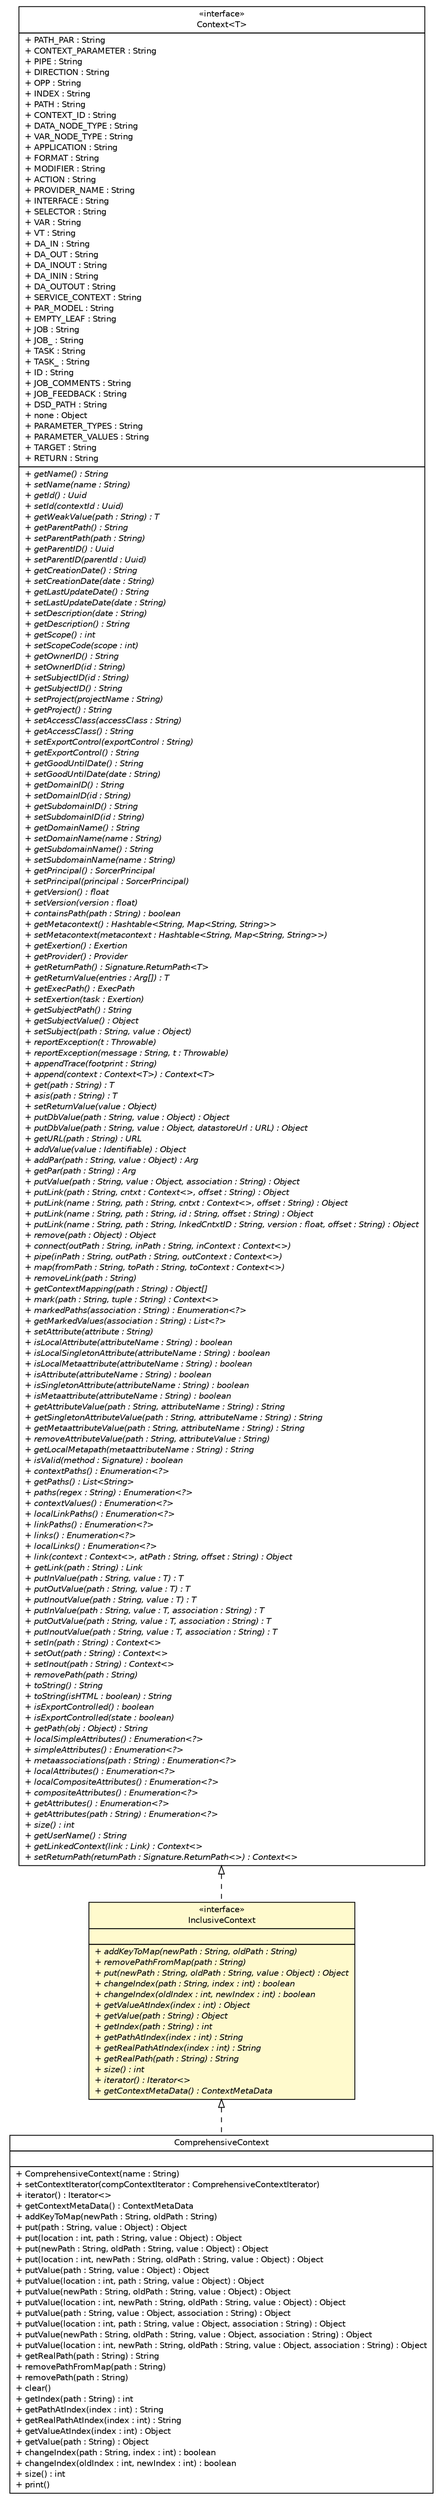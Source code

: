 #!/usr/local/bin/dot
#
# Class diagram 
# Generated by UMLGraph version R5_6 (http://www.umlgraph.org/)
#

digraph G {
	edge [fontname="Helvetica",fontsize=10,labelfontname="Helvetica",labelfontsize=10];
	node [fontname="Helvetica",fontsize=10,shape=plaintext];
	nodesep=0.25;
	ranksep=0.5;
	// sorcer.core.InclusiveContext
	c290997 [label=<<table title="sorcer.core.InclusiveContext" border="0" cellborder="1" cellspacing="0" cellpadding="2" port="p" bgcolor="lemonChiffon" href="./InclusiveContext.html">
		<tr><td><table border="0" cellspacing="0" cellpadding="1">
<tr><td align="center" balign="center"> &#171;interface&#187; </td></tr>
<tr><td align="center" balign="center"> InclusiveContext </td></tr>
		</table></td></tr>
		<tr><td><table border="0" cellspacing="0" cellpadding="1">
<tr><td align="left" balign="left">  </td></tr>
		</table></td></tr>
		<tr><td><table border="0" cellspacing="0" cellpadding="1">
<tr><td align="left" balign="left"><font face="Helvetica-Oblique" point-size="10.0"> + addKeyToMap(newPath : String, oldPath : String) </font></td></tr>
<tr><td align="left" balign="left"><font face="Helvetica-Oblique" point-size="10.0"> + removePathFromMap(path : String) </font></td></tr>
<tr><td align="left" balign="left"><font face="Helvetica-Oblique" point-size="10.0"> + put(newPath : String, oldPath : String, value : Object) : Object </font></td></tr>
<tr><td align="left" balign="left"><font face="Helvetica-Oblique" point-size="10.0"> + changeIndex(path : String, index : int) : boolean </font></td></tr>
<tr><td align="left" balign="left"><font face="Helvetica-Oblique" point-size="10.0"> + changeIndex(oldIndex : int, newIndex : int) : boolean </font></td></tr>
<tr><td align="left" balign="left"><font face="Helvetica-Oblique" point-size="10.0"> + getValueAtIndex(index : int) : Object </font></td></tr>
<tr><td align="left" balign="left"><font face="Helvetica-Oblique" point-size="10.0"> + getValue(path : String) : Object </font></td></tr>
<tr><td align="left" balign="left"><font face="Helvetica-Oblique" point-size="10.0"> + getIndex(path : String) : int </font></td></tr>
<tr><td align="left" balign="left"><font face="Helvetica-Oblique" point-size="10.0"> + getPathAtIndex(index : int) : String </font></td></tr>
<tr><td align="left" balign="left"><font face="Helvetica-Oblique" point-size="10.0"> + getRealPathAtIndex(index : int) : String </font></td></tr>
<tr><td align="left" balign="left"><font face="Helvetica-Oblique" point-size="10.0"> + getRealPath(path : String) : String </font></td></tr>
<tr><td align="left" balign="left"><font face="Helvetica-Oblique" point-size="10.0"> + size() : int </font></td></tr>
<tr><td align="left" balign="left"><font face="Helvetica-Oblique" point-size="10.0"> + iterator() : Iterator&lt;&gt; </font></td></tr>
<tr><td align="left" balign="left"><font face="Helvetica-Oblique" point-size="10.0"> + getContextMetaData() : ContextMetaData </font></td></tr>
		</table></td></tr>
		</table>>, URL="./InclusiveContext.html", fontname="Helvetica", fontcolor="black", fontsize=10.0];
	// sorcer.core.context.ComprehensiveContext
	c291064 [label=<<table title="sorcer.core.context.ComprehensiveContext" border="0" cellborder="1" cellspacing="0" cellpadding="2" port="p" href="./context/ComprehensiveContext.html">
		<tr><td><table border="0" cellspacing="0" cellpadding="1">
<tr><td align="center" balign="center"> ComprehensiveContext </td></tr>
		</table></td></tr>
		<tr><td><table border="0" cellspacing="0" cellpadding="1">
<tr><td align="left" balign="left">  </td></tr>
		</table></td></tr>
		<tr><td><table border="0" cellspacing="0" cellpadding="1">
<tr><td align="left" balign="left"> + ComprehensiveContext(name : String) </td></tr>
<tr><td align="left" balign="left"> + setContextIterator(compContextIterator : ComprehensiveContextIterator) </td></tr>
<tr><td align="left" balign="left"> + iterator() : Iterator&lt;&gt; </td></tr>
<tr><td align="left" balign="left"> + getContextMetaData() : ContextMetaData </td></tr>
<tr><td align="left" balign="left"> + addKeyToMap(newPath : String, oldPath : String) </td></tr>
<tr><td align="left" balign="left"> + put(path : String, value : Object) : Object </td></tr>
<tr><td align="left" balign="left"> + put(location : int, path : String, value : Object) : Object </td></tr>
<tr><td align="left" balign="left"> + put(newPath : String, oldPath : String, value : Object) : Object </td></tr>
<tr><td align="left" balign="left"> + put(location : int, newPath : String, oldPath : String, value : Object) : Object </td></tr>
<tr><td align="left" balign="left"> + putValue(path : String, value : Object) : Object </td></tr>
<tr><td align="left" balign="left"> + putValue(location : int, path : String, value : Object) : Object </td></tr>
<tr><td align="left" balign="left"> + putValue(newPath : String, oldPath : String, value : Object) : Object </td></tr>
<tr><td align="left" balign="left"> + putValue(location : int, newPath : String, oldPath : String, value : Object) : Object </td></tr>
<tr><td align="left" balign="left"> + putValue(path : String, value : Object, association : String) : Object </td></tr>
<tr><td align="left" balign="left"> + putValue(location : int, path : String, value : Object, association : String) : Object </td></tr>
<tr><td align="left" balign="left"> + putValue(newPath : String, oldPath : String, value : Object, association : String) : Object </td></tr>
<tr><td align="left" balign="left"> + putValue(location : int, newPath : String, oldPath : String, value : Object, association : String) : Object </td></tr>
<tr><td align="left" balign="left"> + getRealPath(path : String) : String </td></tr>
<tr><td align="left" balign="left"> + removePathFromMap(path : String) </td></tr>
<tr><td align="left" balign="left"> + removePath(path : String) </td></tr>
<tr><td align="left" balign="left"> + clear() </td></tr>
<tr><td align="left" balign="left"> + getIndex(path : String) : int </td></tr>
<tr><td align="left" balign="left"> + getPathAtIndex(index : int) : String </td></tr>
<tr><td align="left" balign="left"> + getRealPathAtIndex(index : int) : String </td></tr>
<tr><td align="left" balign="left"> + getValueAtIndex(index : int) : Object </td></tr>
<tr><td align="left" balign="left"> + getValue(path : String) : Object </td></tr>
<tr><td align="left" balign="left"> + changeIndex(path : String, index : int) : boolean </td></tr>
<tr><td align="left" balign="left"> + changeIndex(oldIndex : int, newIndex : int) : boolean </td></tr>
<tr><td align="left" balign="left"> + size() : int </td></tr>
<tr><td align="left" balign="left"> + print() </td></tr>
		</table></td></tr>
		</table>>, URL="./context/ComprehensiveContext.html", fontname="Helvetica", fontcolor="black", fontsize=10.0];
	// sorcer.service.Context<T>
	c291132 [label=<<table title="sorcer.service.Context" border="0" cellborder="1" cellspacing="0" cellpadding="2" port="p" href="../service/Context.html">
		<tr><td><table border="0" cellspacing="0" cellpadding="1">
<tr><td align="center" balign="center"> &#171;interface&#187; </td></tr>
<tr><td align="center" balign="center"> Context&lt;T&gt; </td></tr>
		</table></td></tr>
		<tr><td><table border="0" cellspacing="0" cellpadding="1">
<tr><td align="left" balign="left"> + PATH_PAR : String </td></tr>
<tr><td align="left" balign="left"> + CONTEXT_PARAMETER : String </td></tr>
<tr><td align="left" balign="left"> + PIPE : String </td></tr>
<tr><td align="left" balign="left"> + DIRECTION : String </td></tr>
<tr><td align="left" balign="left"> + OPP : String </td></tr>
<tr><td align="left" balign="left"> + INDEX : String </td></tr>
<tr><td align="left" balign="left"> + PATH : String </td></tr>
<tr><td align="left" balign="left"> + CONTEXT_ID : String </td></tr>
<tr><td align="left" balign="left"> + DATA_NODE_TYPE : String </td></tr>
<tr><td align="left" balign="left"> + VAR_NODE_TYPE : String </td></tr>
<tr><td align="left" balign="left"> + APPLICATION : String </td></tr>
<tr><td align="left" balign="left"> + FORMAT : String </td></tr>
<tr><td align="left" balign="left"> + MODIFIER : String </td></tr>
<tr><td align="left" balign="left"> + ACTION : String </td></tr>
<tr><td align="left" balign="left"> + PROVIDER_NAME : String </td></tr>
<tr><td align="left" balign="left"> + INTERFACE : String </td></tr>
<tr><td align="left" balign="left"> + SELECTOR : String </td></tr>
<tr><td align="left" balign="left"> + VAR : String </td></tr>
<tr><td align="left" balign="left"> + VT : String </td></tr>
<tr><td align="left" balign="left"> + DA_IN : String </td></tr>
<tr><td align="left" balign="left"> + DA_OUT : String </td></tr>
<tr><td align="left" balign="left"> + DA_INOUT : String </td></tr>
<tr><td align="left" balign="left"> + DA_ININ : String </td></tr>
<tr><td align="left" balign="left"> + DA_OUTOUT : String </td></tr>
<tr><td align="left" balign="left"> + SERVICE_CONTEXT : String </td></tr>
<tr><td align="left" balign="left"> + PAR_MODEL : String </td></tr>
<tr><td align="left" balign="left"> + EMPTY_LEAF : String </td></tr>
<tr><td align="left" balign="left"> + JOB : String </td></tr>
<tr><td align="left" balign="left"> + JOB_ : String </td></tr>
<tr><td align="left" balign="left"> + TASK : String </td></tr>
<tr><td align="left" balign="left"> + TASK_ : String </td></tr>
<tr><td align="left" balign="left"> + ID : String </td></tr>
<tr><td align="left" balign="left"> + JOB_COMMENTS : String </td></tr>
<tr><td align="left" balign="left"> + JOB_FEEDBACK : String </td></tr>
<tr><td align="left" balign="left"> + DSD_PATH : String </td></tr>
<tr><td align="left" balign="left"> + none : Object </td></tr>
<tr><td align="left" balign="left"> + PARAMETER_TYPES : String </td></tr>
<tr><td align="left" balign="left"> + PARAMETER_VALUES : String </td></tr>
<tr><td align="left" balign="left"> + TARGET : String </td></tr>
<tr><td align="left" balign="left"> + RETURN : String </td></tr>
		</table></td></tr>
		<tr><td><table border="0" cellspacing="0" cellpadding="1">
<tr><td align="left" balign="left"><font face="Helvetica-Oblique" point-size="10.0"> + getName() : String </font></td></tr>
<tr><td align="left" balign="left"><font face="Helvetica-Oblique" point-size="10.0"> + setName(name : String) </font></td></tr>
<tr><td align="left" balign="left"><font face="Helvetica-Oblique" point-size="10.0"> + getId() : Uuid </font></td></tr>
<tr><td align="left" balign="left"><font face="Helvetica-Oblique" point-size="10.0"> + setId(contextId : Uuid) </font></td></tr>
<tr><td align="left" balign="left"><font face="Helvetica-Oblique" point-size="10.0"> + getWeakValue(path : String) : T </font></td></tr>
<tr><td align="left" balign="left"><font face="Helvetica-Oblique" point-size="10.0"> + getParentPath() : String </font></td></tr>
<tr><td align="left" balign="left"><font face="Helvetica-Oblique" point-size="10.0"> + setParentPath(path : String) </font></td></tr>
<tr><td align="left" balign="left"><font face="Helvetica-Oblique" point-size="10.0"> + getParentID() : Uuid </font></td></tr>
<tr><td align="left" balign="left"><font face="Helvetica-Oblique" point-size="10.0"> + setParentID(parentId : Uuid) </font></td></tr>
<tr><td align="left" balign="left"><font face="Helvetica-Oblique" point-size="10.0"> + getCreationDate() : String </font></td></tr>
<tr><td align="left" balign="left"><font face="Helvetica-Oblique" point-size="10.0"> + setCreationDate(date : String) </font></td></tr>
<tr><td align="left" balign="left"><font face="Helvetica-Oblique" point-size="10.0"> + getLastUpdateDate() : String </font></td></tr>
<tr><td align="left" balign="left"><font face="Helvetica-Oblique" point-size="10.0"> + setLastUpdateDate(date : String) </font></td></tr>
<tr><td align="left" balign="left"><font face="Helvetica-Oblique" point-size="10.0"> + setDescription(date : String) </font></td></tr>
<tr><td align="left" balign="left"><font face="Helvetica-Oblique" point-size="10.0"> + getDescription() : String </font></td></tr>
<tr><td align="left" balign="left"><font face="Helvetica-Oblique" point-size="10.0"> + getScope() : int </font></td></tr>
<tr><td align="left" balign="left"><font face="Helvetica-Oblique" point-size="10.0"> + setScopeCode(scope : int) </font></td></tr>
<tr><td align="left" balign="left"><font face="Helvetica-Oblique" point-size="10.0"> + getOwnerID() : String </font></td></tr>
<tr><td align="left" balign="left"><font face="Helvetica-Oblique" point-size="10.0"> + setOwnerID(id : String) </font></td></tr>
<tr><td align="left" balign="left"><font face="Helvetica-Oblique" point-size="10.0"> + setSubjectID(id : String) </font></td></tr>
<tr><td align="left" balign="left"><font face="Helvetica-Oblique" point-size="10.0"> + getSubjectID() : String </font></td></tr>
<tr><td align="left" balign="left"><font face="Helvetica-Oblique" point-size="10.0"> + setProject(projectName : String) </font></td></tr>
<tr><td align="left" balign="left"><font face="Helvetica-Oblique" point-size="10.0"> + getProject() : String </font></td></tr>
<tr><td align="left" balign="left"><font face="Helvetica-Oblique" point-size="10.0"> + setAccessClass(accessClass : String) </font></td></tr>
<tr><td align="left" balign="left"><font face="Helvetica-Oblique" point-size="10.0"> + getAccessClass() : String </font></td></tr>
<tr><td align="left" balign="left"><font face="Helvetica-Oblique" point-size="10.0"> + setExportControl(exportControl : String) </font></td></tr>
<tr><td align="left" balign="left"><font face="Helvetica-Oblique" point-size="10.0"> + getExportControl() : String </font></td></tr>
<tr><td align="left" balign="left"><font face="Helvetica-Oblique" point-size="10.0"> + getGoodUntilDate() : String </font></td></tr>
<tr><td align="left" balign="left"><font face="Helvetica-Oblique" point-size="10.0"> + setGoodUntilDate(date : String) </font></td></tr>
<tr><td align="left" balign="left"><font face="Helvetica-Oblique" point-size="10.0"> + getDomainID() : String </font></td></tr>
<tr><td align="left" balign="left"><font face="Helvetica-Oblique" point-size="10.0"> + setDomainID(id : String) </font></td></tr>
<tr><td align="left" balign="left"><font face="Helvetica-Oblique" point-size="10.0"> + getSubdomainID() : String </font></td></tr>
<tr><td align="left" balign="left"><font face="Helvetica-Oblique" point-size="10.0"> + setSubdomainID(id : String) </font></td></tr>
<tr><td align="left" balign="left"><font face="Helvetica-Oblique" point-size="10.0"> + getDomainName() : String </font></td></tr>
<tr><td align="left" balign="left"><font face="Helvetica-Oblique" point-size="10.0"> + setDomainName(name : String) </font></td></tr>
<tr><td align="left" balign="left"><font face="Helvetica-Oblique" point-size="10.0"> + getSubdomainName() : String </font></td></tr>
<tr><td align="left" balign="left"><font face="Helvetica-Oblique" point-size="10.0"> + setSubdomainName(name : String) </font></td></tr>
<tr><td align="left" balign="left"><font face="Helvetica-Oblique" point-size="10.0"> + getPrincipal() : SorcerPrincipal </font></td></tr>
<tr><td align="left" balign="left"><font face="Helvetica-Oblique" point-size="10.0"> + setPrincipal(principal : SorcerPrincipal) </font></td></tr>
<tr><td align="left" balign="left"><font face="Helvetica-Oblique" point-size="10.0"> + getVersion() : float </font></td></tr>
<tr><td align="left" balign="left"><font face="Helvetica-Oblique" point-size="10.0"> + setVersion(version : float) </font></td></tr>
<tr><td align="left" balign="left"><font face="Helvetica-Oblique" point-size="10.0"> + containsPath(path : String) : boolean </font></td></tr>
<tr><td align="left" balign="left"><font face="Helvetica-Oblique" point-size="10.0"> + getMetacontext() : Hashtable&lt;String, Map&lt;String, String&gt;&gt; </font></td></tr>
<tr><td align="left" balign="left"><font face="Helvetica-Oblique" point-size="10.0"> + setMetacontext(metacontext : Hashtable&lt;String, Map&lt;String, String&gt;&gt;) </font></td></tr>
<tr><td align="left" balign="left"><font face="Helvetica-Oblique" point-size="10.0"> + getExertion() : Exertion </font></td></tr>
<tr><td align="left" balign="left"><font face="Helvetica-Oblique" point-size="10.0"> + getProvider() : Provider </font></td></tr>
<tr><td align="left" balign="left"><font face="Helvetica-Oblique" point-size="10.0"> + getReturnPath() : Signature.ReturnPath&lt;T&gt; </font></td></tr>
<tr><td align="left" balign="left"><font face="Helvetica-Oblique" point-size="10.0"> + getReturnValue(entries : Arg[]) : T </font></td></tr>
<tr><td align="left" balign="left"><font face="Helvetica-Oblique" point-size="10.0"> + getExecPath() : ExecPath </font></td></tr>
<tr><td align="left" balign="left"><font face="Helvetica-Oblique" point-size="10.0"> + setExertion(task : Exertion) </font></td></tr>
<tr><td align="left" balign="left"><font face="Helvetica-Oblique" point-size="10.0"> + getSubjectPath() : String </font></td></tr>
<tr><td align="left" balign="left"><font face="Helvetica-Oblique" point-size="10.0"> + getSubjectValue() : Object </font></td></tr>
<tr><td align="left" balign="left"><font face="Helvetica-Oblique" point-size="10.0"> + setSubject(path : String, value : Object) </font></td></tr>
<tr><td align="left" balign="left"><font face="Helvetica-Oblique" point-size="10.0"> + reportException(t : Throwable) </font></td></tr>
<tr><td align="left" balign="left"><font face="Helvetica-Oblique" point-size="10.0"> + reportException(message : String, t : Throwable) </font></td></tr>
<tr><td align="left" balign="left"><font face="Helvetica-Oblique" point-size="10.0"> + appendTrace(footprint : String) </font></td></tr>
<tr><td align="left" balign="left"><font face="Helvetica-Oblique" point-size="10.0"> + append(context : Context&lt;T&gt;) : Context&lt;T&gt; </font></td></tr>
<tr><td align="left" balign="left"><font face="Helvetica-Oblique" point-size="10.0"> + get(path : String) : T </font></td></tr>
<tr><td align="left" balign="left"><font face="Helvetica-Oblique" point-size="10.0"> + asis(path : String) : T </font></td></tr>
<tr><td align="left" balign="left"><font face="Helvetica-Oblique" point-size="10.0"> + setReturnValue(value : Object) </font></td></tr>
<tr><td align="left" balign="left"><font face="Helvetica-Oblique" point-size="10.0"> + putDbValue(path : String, value : Object) : Object </font></td></tr>
<tr><td align="left" balign="left"><font face="Helvetica-Oblique" point-size="10.0"> + putDbValue(path : String, value : Object, datastoreUrl : URL) : Object </font></td></tr>
<tr><td align="left" balign="left"><font face="Helvetica-Oblique" point-size="10.0"> + getURL(path : String) : URL </font></td></tr>
<tr><td align="left" balign="left"><font face="Helvetica-Oblique" point-size="10.0"> + addValue(value : Identifiable) : Object </font></td></tr>
<tr><td align="left" balign="left"><font face="Helvetica-Oblique" point-size="10.0"> + addPar(path : String, value : Object) : Arg </font></td></tr>
<tr><td align="left" balign="left"><font face="Helvetica-Oblique" point-size="10.0"> + getPar(path : String) : Arg </font></td></tr>
<tr><td align="left" balign="left"><font face="Helvetica-Oblique" point-size="10.0"> + putValue(path : String, value : Object, association : String) : Object </font></td></tr>
<tr><td align="left" balign="left"><font face="Helvetica-Oblique" point-size="10.0"> + putLink(path : String, cntxt : Context&lt;&gt;, offset : String) : Object </font></td></tr>
<tr><td align="left" balign="left"><font face="Helvetica-Oblique" point-size="10.0"> + putLink(name : String, path : String, cntxt : Context&lt;&gt;, offset : String) : Object </font></td></tr>
<tr><td align="left" balign="left"><font face="Helvetica-Oblique" point-size="10.0"> + putLink(name : String, path : String, id : String, offset : String) : Object </font></td></tr>
<tr><td align="left" balign="left"><font face="Helvetica-Oblique" point-size="10.0"> + putLink(name : String, path : String, lnkedCntxtID : String, version : float, offset : String) : Object </font></td></tr>
<tr><td align="left" balign="left"><font face="Helvetica-Oblique" point-size="10.0"> + remove(path : Object) : Object </font></td></tr>
<tr><td align="left" balign="left"><font face="Helvetica-Oblique" point-size="10.0"> + connect(outPath : String, inPath : String, inContext : Context&lt;&gt;) </font></td></tr>
<tr><td align="left" balign="left"><font face="Helvetica-Oblique" point-size="10.0"> + pipe(inPath : String, outPath : String, outContext : Context&lt;&gt;) </font></td></tr>
<tr><td align="left" balign="left"><font face="Helvetica-Oblique" point-size="10.0"> + map(fromPath : String, toPath : String, toContext : Context&lt;&gt;) </font></td></tr>
<tr><td align="left" balign="left"><font face="Helvetica-Oblique" point-size="10.0"> + removeLink(path : String) </font></td></tr>
<tr><td align="left" balign="left"><font face="Helvetica-Oblique" point-size="10.0"> + getContextMapping(path : String) : Object[] </font></td></tr>
<tr><td align="left" balign="left"><font face="Helvetica-Oblique" point-size="10.0"> + mark(path : String, tuple : String) : Context&lt;&gt; </font></td></tr>
<tr><td align="left" balign="left"><font face="Helvetica-Oblique" point-size="10.0"> + markedPaths(association : String) : Enumeration&lt;?&gt; </font></td></tr>
<tr><td align="left" balign="left"><font face="Helvetica-Oblique" point-size="10.0"> + getMarkedValues(association : String) : List&lt;?&gt; </font></td></tr>
<tr><td align="left" balign="left"><font face="Helvetica-Oblique" point-size="10.0"> + setAttribute(attribute : String) </font></td></tr>
<tr><td align="left" balign="left"><font face="Helvetica-Oblique" point-size="10.0"> + isLocalAttribute(attributeName : String) : boolean </font></td></tr>
<tr><td align="left" balign="left"><font face="Helvetica-Oblique" point-size="10.0"> + isLocalSingletonAttribute(attributeName : String) : boolean </font></td></tr>
<tr><td align="left" balign="left"><font face="Helvetica-Oblique" point-size="10.0"> + isLocalMetaattribute(attributeName : String) : boolean </font></td></tr>
<tr><td align="left" balign="left"><font face="Helvetica-Oblique" point-size="10.0"> + isAttribute(attributeName : String) : boolean </font></td></tr>
<tr><td align="left" balign="left"><font face="Helvetica-Oblique" point-size="10.0"> + isSingletonAttribute(attributeName : String) : boolean </font></td></tr>
<tr><td align="left" balign="left"><font face="Helvetica-Oblique" point-size="10.0"> + isMetaattribute(attributeName : String) : boolean </font></td></tr>
<tr><td align="left" balign="left"><font face="Helvetica-Oblique" point-size="10.0"> + getAttributeValue(path : String, attributeName : String) : String </font></td></tr>
<tr><td align="left" balign="left"><font face="Helvetica-Oblique" point-size="10.0"> + getSingletonAttributeValue(path : String, attributeName : String) : String </font></td></tr>
<tr><td align="left" balign="left"><font face="Helvetica-Oblique" point-size="10.0"> + getMetaattributeValue(path : String, attributeName : String) : String </font></td></tr>
<tr><td align="left" balign="left"><font face="Helvetica-Oblique" point-size="10.0"> + removeAttributeValue(path : String, attributeValue : String) </font></td></tr>
<tr><td align="left" balign="left"><font face="Helvetica-Oblique" point-size="10.0"> + getLocalMetapath(metaattributeName : String) : String </font></td></tr>
<tr><td align="left" balign="left"><font face="Helvetica-Oblique" point-size="10.0"> + isValid(method : Signature) : boolean </font></td></tr>
<tr><td align="left" balign="left"><font face="Helvetica-Oblique" point-size="10.0"> + contextPaths() : Enumeration&lt;?&gt; </font></td></tr>
<tr><td align="left" balign="left"><font face="Helvetica-Oblique" point-size="10.0"> + getPaths() : List&lt;String&gt; </font></td></tr>
<tr><td align="left" balign="left"><font face="Helvetica-Oblique" point-size="10.0"> + paths(regex : String) : Enumeration&lt;?&gt; </font></td></tr>
<tr><td align="left" balign="left"><font face="Helvetica-Oblique" point-size="10.0"> + contextValues() : Enumeration&lt;?&gt; </font></td></tr>
<tr><td align="left" balign="left"><font face="Helvetica-Oblique" point-size="10.0"> + localLinkPaths() : Enumeration&lt;?&gt; </font></td></tr>
<tr><td align="left" balign="left"><font face="Helvetica-Oblique" point-size="10.0"> + linkPaths() : Enumeration&lt;?&gt; </font></td></tr>
<tr><td align="left" balign="left"><font face="Helvetica-Oblique" point-size="10.0"> + links() : Enumeration&lt;?&gt; </font></td></tr>
<tr><td align="left" balign="left"><font face="Helvetica-Oblique" point-size="10.0"> + localLinks() : Enumeration&lt;?&gt; </font></td></tr>
<tr><td align="left" balign="left"><font face="Helvetica-Oblique" point-size="10.0"> + link(context : Context&lt;&gt;, atPath : String, offset : String) : Object </font></td></tr>
<tr><td align="left" balign="left"><font face="Helvetica-Oblique" point-size="10.0"> + getLink(path : String) : Link </font></td></tr>
<tr><td align="left" balign="left"><font face="Helvetica-Oblique" point-size="10.0"> + putInValue(path : String, value : T) : T </font></td></tr>
<tr><td align="left" balign="left"><font face="Helvetica-Oblique" point-size="10.0"> + putOutValue(path : String, value : T) : T </font></td></tr>
<tr><td align="left" balign="left"><font face="Helvetica-Oblique" point-size="10.0"> + putInoutValue(path : String, value : T) : T </font></td></tr>
<tr><td align="left" balign="left"><font face="Helvetica-Oblique" point-size="10.0"> + putInValue(path : String, value : T, association : String) : T </font></td></tr>
<tr><td align="left" balign="left"><font face="Helvetica-Oblique" point-size="10.0"> + putOutValue(path : String, value : T, association : String) : T </font></td></tr>
<tr><td align="left" balign="left"><font face="Helvetica-Oblique" point-size="10.0"> + putInoutValue(path : String, value : T, association : String) : T </font></td></tr>
<tr><td align="left" balign="left"><font face="Helvetica-Oblique" point-size="10.0"> + setIn(path : String) : Context&lt;&gt; </font></td></tr>
<tr><td align="left" balign="left"><font face="Helvetica-Oblique" point-size="10.0"> + setOut(path : String) : Context&lt;&gt; </font></td></tr>
<tr><td align="left" balign="left"><font face="Helvetica-Oblique" point-size="10.0"> + setInout(path : String) : Context&lt;&gt; </font></td></tr>
<tr><td align="left" balign="left"><font face="Helvetica-Oblique" point-size="10.0"> + removePath(path : String) </font></td></tr>
<tr><td align="left" balign="left"><font face="Helvetica-Oblique" point-size="10.0"> + toString() : String </font></td></tr>
<tr><td align="left" balign="left"><font face="Helvetica-Oblique" point-size="10.0"> + toString(isHTML : boolean) : String </font></td></tr>
<tr><td align="left" balign="left"><font face="Helvetica-Oblique" point-size="10.0"> + isExportControlled() : boolean </font></td></tr>
<tr><td align="left" balign="left"><font face="Helvetica-Oblique" point-size="10.0"> + isExportControlled(state : boolean) </font></td></tr>
<tr><td align="left" balign="left"><font face="Helvetica-Oblique" point-size="10.0"> + getPath(obj : Object) : String </font></td></tr>
<tr><td align="left" balign="left"><font face="Helvetica-Oblique" point-size="10.0"> + localSimpleAttributes() : Enumeration&lt;?&gt; </font></td></tr>
<tr><td align="left" balign="left"><font face="Helvetica-Oblique" point-size="10.0"> + simpleAttributes() : Enumeration&lt;?&gt; </font></td></tr>
<tr><td align="left" balign="left"><font face="Helvetica-Oblique" point-size="10.0"> + metaassociations(path : String) : Enumeration&lt;?&gt; </font></td></tr>
<tr><td align="left" balign="left"><font face="Helvetica-Oblique" point-size="10.0"> + localAttributes() : Enumeration&lt;?&gt; </font></td></tr>
<tr><td align="left" balign="left"><font face="Helvetica-Oblique" point-size="10.0"> + localCompositeAttributes() : Enumeration&lt;?&gt; </font></td></tr>
<tr><td align="left" balign="left"><font face="Helvetica-Oblique" point-size="10.0"> + compositeAttributes() : Enumeration&lt;?&gt; </font></td></tr>
<tr><td align="left" balign="left"><font face="Helvetica-Oblique" point-size="10.0"> + getAttributes() : Enumeration&lt;?&gt; </font></td></tr>
<tr><td align="left" balign="left"><font face="Helvetica-Oblique" point-size="10.0"> + getAttributes(path : String) : Enumeration&lt;?&gt; </font></td></tr>
<tr><td align="left" balign="left"><font face="Helvetica-Oblique" point-size="10.0"> + size() : int </font></td></tr>
<tr><td align="left" balign="left"><font face="Helvetica-Oblique" point-size="10.0"> + getUserName() : String </font></td></tr>
<tr><td align="left" balign="left"><font face="Helvetica-Oblique" point-size="10.0"> + getLinkedContext(link : Link) : Context&lt;&gt; </font></td></tr>
<tr><td align="left" balign="left"><font face="Helvetica-Oblique" point-size="10.0"> + setReturnPath(returnPath : Signature.ReturnPath&lt;&gt;) : Context&lt;&gt; </font></td></tr>
		</table></td></tr>
		</table>>, URL="../service/Context.html", fontname="Helvetica", fontcolor="black", fontsize=10.0];
	//sorcer.core.InclusiveContext implements sorcer.service.Context<T>
	c291132:p -> c290997:p [dir=back,arrowtail=empty,style=dashed];
	//sorcer.core.context.ComprehensiveContext implements sorcer.core.InclusiveContext
	c290997:p -> c291064:p [dir=back,arrowtail=empty,style=dashed];
}


